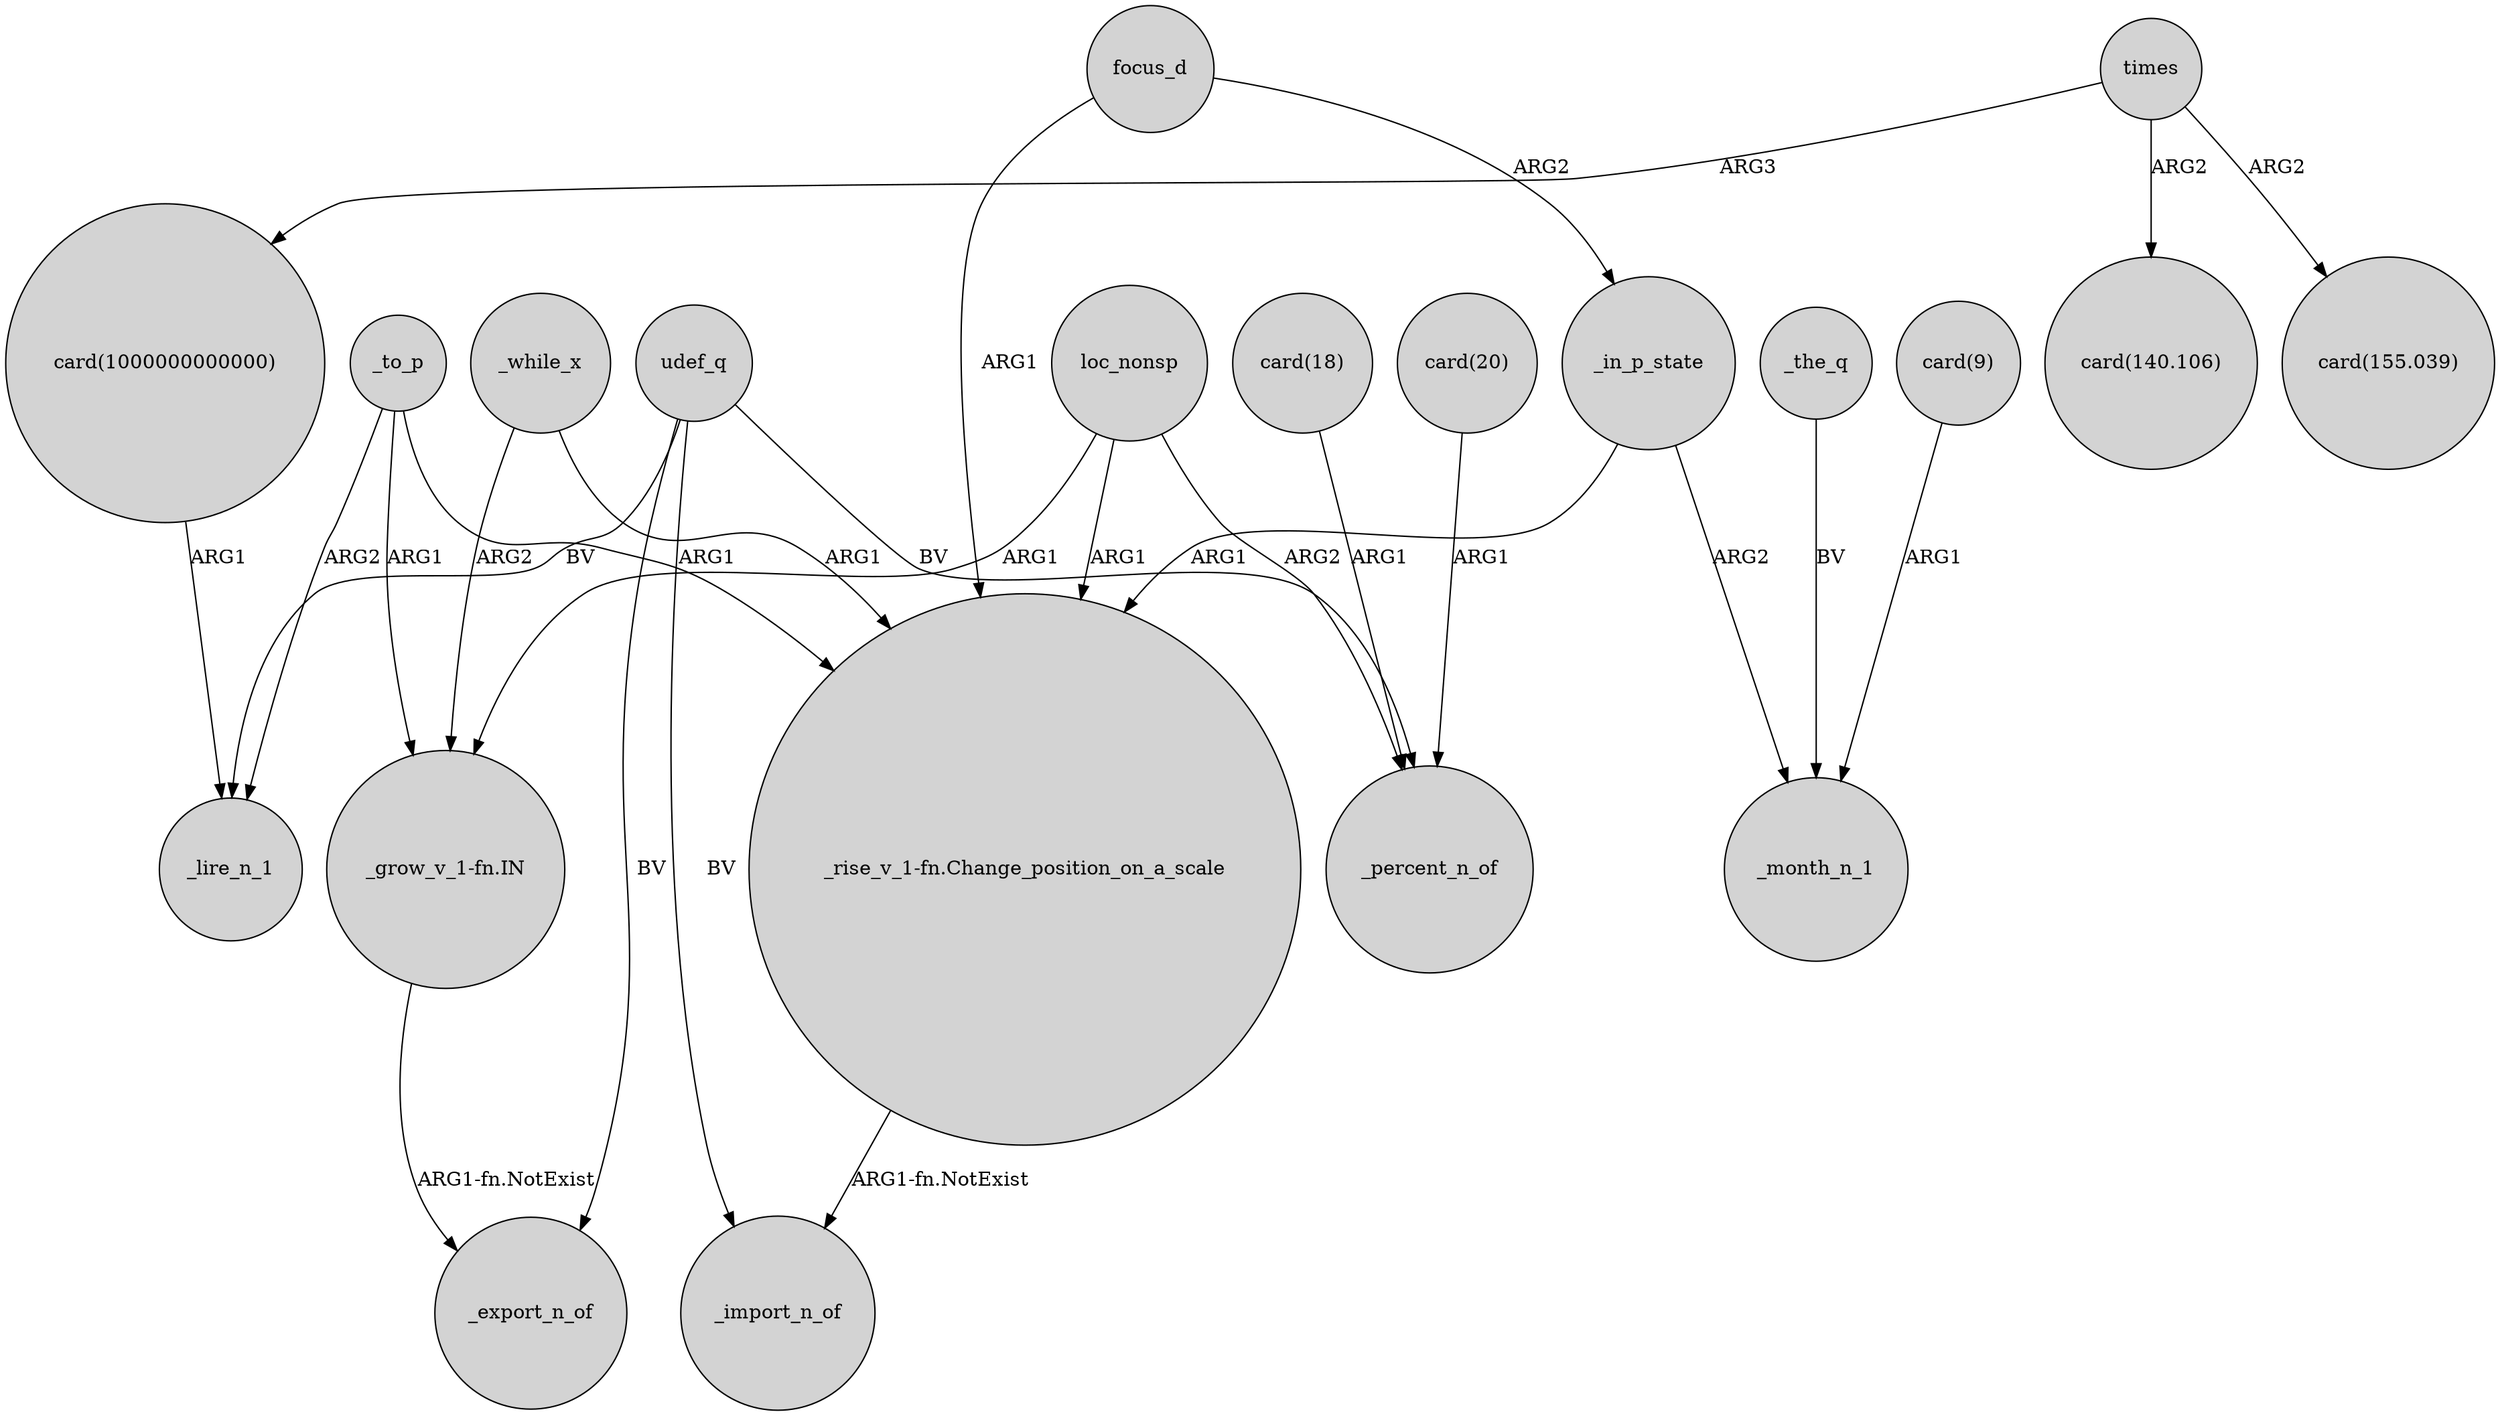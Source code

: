digraph {
	node [shape=circle style=filled]
	_while_x -> "_grow_v_1-fn.IN" [label=ARG2]
	_to_p -> _lire_n_1 [label=ARG2]
	"_grow_v_1-fn.IN" -> _export_n_of [label="ARG1-fn.NotExist"]
	"card(18)" -> _percent_n_of [label=ARG1]
	"_rise_v_1-fn.Change_position_on_a_scale" -> _import_n_of [label="ARG1-fn.NotExist"]
	focus_d -> _in_p_state [label=ARG2]
	times -> "card(140.106)" [label=ARG2]
	times -> "card(155.039)" [label=ARG2]
	_while_x -> "_rise_v_1-fn.Change_position_on_a_scale" [label=ARG1]
	_the_q -> _month_n_1 [label=BV]
	times -> "card(1000000000000)" [label=ARG3]
	"card(9)" -> _month_n_1 [label=ARG1]
	loc_nonsp -> _percent_n_of [label=ARG2]
	loc_nonsp -> "_rise_v_1-fn.Change_position_on_a_scale" [label=ARG1]
	loc_nonsp -> "_grow_v_1-fn.IN" [label=ARG1]
	_to_p -> "_grow_v_1-fn.IN" [label=ARG1]
	focus_d -> "_rise_v_1-fn.Change_position_on_a_scale" [label=ARG1]
	"card(20)" -> _percent_n_of [label=ARG1]
	udef_q -> _export_n_of [label=BV]
	udef_q -> _import_n_of [label=BV]
	_in_p_state -> "_rise_v_1-fn.Change_position_on_a_scale" [label=ARG1]
	udef_q -> _percent_n_of [label=BV]
	_to_p -> "_rise_v_1-fn.Change_position_on_a_scale" [label=ARG1]
	_in_p_state -> _month_n_1 [label=ARG2]
	udef_q -> _lire_n_1 [label=BV]
	"card(1000000000000)" -> _lire_n_1 [label=ARG1]
}
